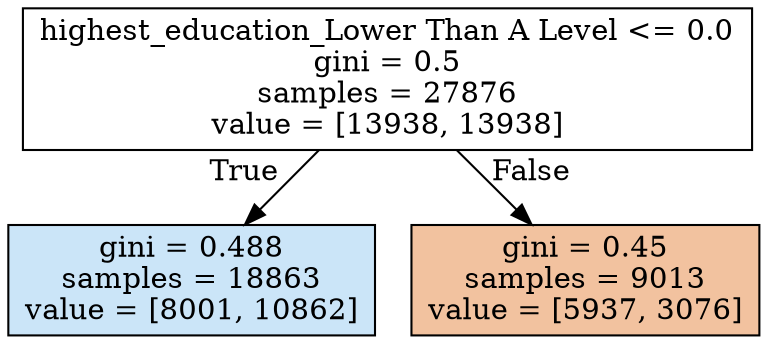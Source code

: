 digraph Tree {
node [shape=box, style="filled", color="black"] ;
0 [label="highest_education_Lower Than A Level <= 0.0\ngini = 0.5\nsamples = 27876\nvalue = [13938, 13938]", fillcolor="#e5813900"] ;
1 [label="gini = 0.488\nsamples = 18863\nvalue = [8001, 10862]", fillcolor="#399de543"] ;
0 -> 1 [labeldistance=2.5, labelangle=45, headlabel="True"] ;
2 [label="gini = 0.45\nsamples = 9013\nvalue = [5937, 3076]", fillcolor="#e581397b"] ;
0 -> 2 [labeldistance=2.5, labelangle=-45, headlabel="False"] ;
}